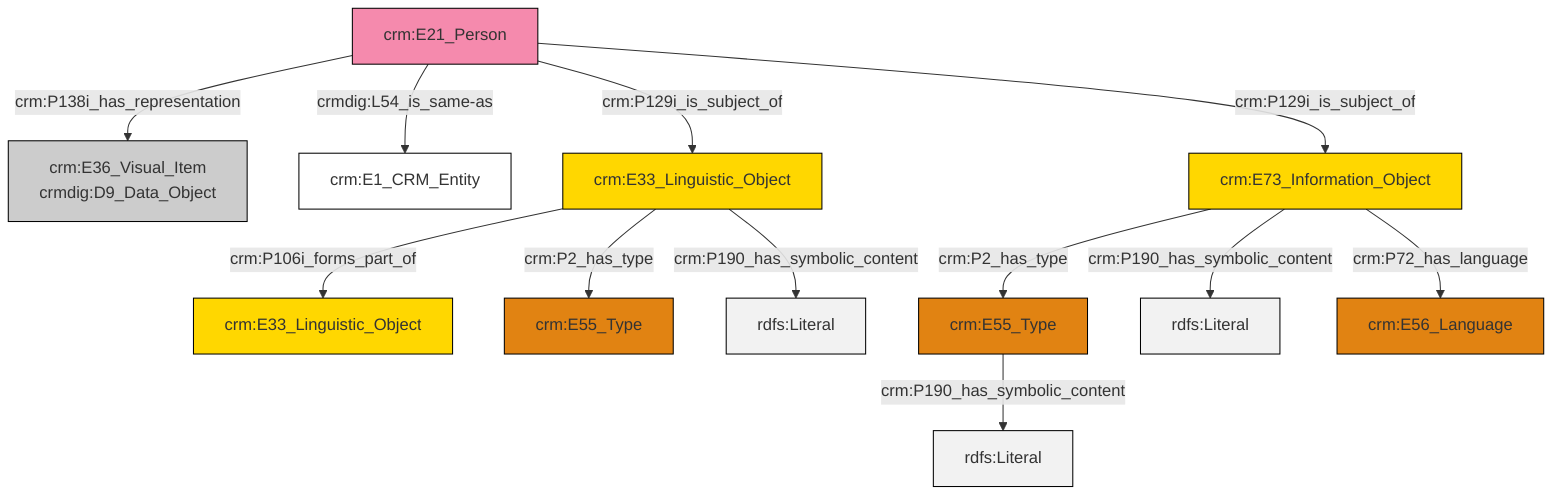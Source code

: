 graph TD
classDef Literal fill:#f2f2f2,stroke:#000000;
classDef CRM_Entity fill:#FFFFFF,stroke:#000000;
classDef Temporal_Entity fill:#00C9E6, stroke:#000000;
classDef Type fill:#E18312, stroke:#000000;
classDef Time-Span fill:#2C9C91, stroke:#000000;
classDef Appellation fill:#FFEB7F, stroke:#000000;
classDef Place fill:#008836, stroke:#000000;
classDef Persistent_Item fill:#B266B2, stroke:#000000;
classDef Conceptual_Object fill:#FFD700, stroke:#000000;
classDef Physical_Thing fill:#D2B48C, stroke:#000000;
classDef Actor fill:#f58aad, stroke:#000000;
classDef PC_Classes fill:#4ce600, stroke:#000000;
classDef Multi fill:#cccccc,stroke:#000000;

0["crm:E33_Linguistic_Object"]:::Conceptual_Object -->|crm:P106i_forms_part_of| 1["crm:E33_Linguistic_Object"]:::Conceptual_Object
2["crm:E55_Type"]:::Type -->|crm:P190_has_symbolic_content| 3[rdfs:Literal]:::Literal
5["crm:E21_Person"]:::Actor -->|crm:P138i_has_representation| 6["crm:E36_Visual_Item<br>crmdig:D9_Data_Object"]:::Multi
0["crm:E33_Linguistic_Object"]:::Conceptual_Object -->|crm:P2_has_type| 7["crm:E55_Type"]:::Type
10["crm:E73_Information_Object"]:::Conceptual_Object -->|crm:P2_has_type| 2["crm:E55_Type"]:::Type
5["crm:E21_Person"]:::Actor -->|crmdig:L54_is_same-as| 11["crm:E1_CRM_Entity"]:::CRM_Entity
10["crm:E73_Information_Object"]:::Conceptual_Object -->|crm:P190_has_symbolic_content| 16[rdfs:Literal]:::Literal
5["crm:E21_Person"]:::Actor -->|crm:P129i_is_subject_of| 0["crm:E33_Linguistic_Object"]:::Conceptual_Object
0["crm:E33_Linguistic_Object"]:::Conceptual_Object -->|crm:P190_has_symbolic_content| 19[rdfs:Literal]:::Literal
10["crm:E73_Information_Object"]:::Conceptual_Object -->|crm:P72_has_language| 20["crm:E56_Language"]:::Type
5["crm:E21_Person"]:::Actor -->|crm:P129i_is_subject_of| 10["crm:E73_Information_Object"]:::Conceptual_Object